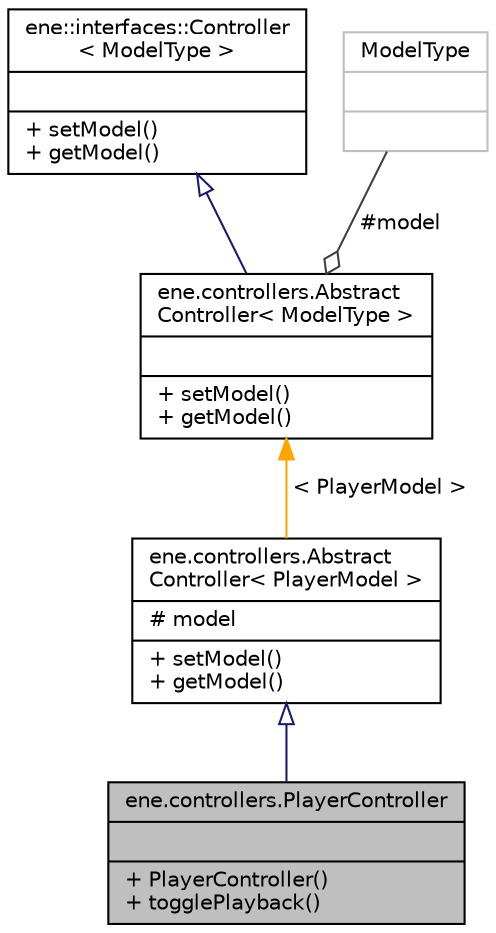 digraph "ene.controllers.PlayerController"
{
  bgcolor="transparent";
  edge [fontname="Helvetica",fontsize="10",labelfontname="Helvetica",labelfontsize="10"];
  node [fontname="Helvetica",fontsize="10",shape=record];
  Node4 [label="{ene.controllers.PlayerController\n||+ PlayerController()\l+ togglePlayback()\l}",height=0.2,width=0.4,color="black", fillcolor="grey75", style="filled", fontcolor="black"];
  Node5 -> Node4 [dir="back",color="midnightblue",fontsize="10",style="solid",arrowtail="onormal",fontname="Helvetica"];
  Node5 [label="{ene.controllers.Abstract\lController\< PlayerModel \>\n|# model\l|+ setModel()\l+ getModel()\l}",height=0.2,width=0.4,color="black",URL="$classene_1_1controllers_1_1AbstractController.html"];
  Node6 -> Node5 [dir="back",color="orange",fontsize="10",style="solid",label=" \< PlayerModel \>" ,fontname="Helvetica"];
  Node6 [label="{ene.controllers.Abstract\lController\< ModelType \>\n||+ setModel()\l+ getModel()\l}",height=0.2,width=0.4,color="black",URL="$classene_1_1controllers_1_1AbstractController.html"];
  Node7 -> Node6 [dir="back",color="midnightblue",fontsize="10",style="solid",arrowtail="onormal",fontname="Helvetica"];
  Node7 [label="{ene::interfaces::Controller\l\< ModelType \>\n||+ setModel()\l+ getModel()\l}",height=0.2,width=0.4,color="black",URL="$interfaceene_1_1interfaces_1_1Controller.html"];
  Node8 -> Node6 [color="grey25",fontsize="10",style="solid",label=" #model" ,arrowhead="odiamond",fontname="Helvetica"];
  Node8 [label="{ModelType\n||}",height=0.2,width=0.4,color="grey75"];
}
